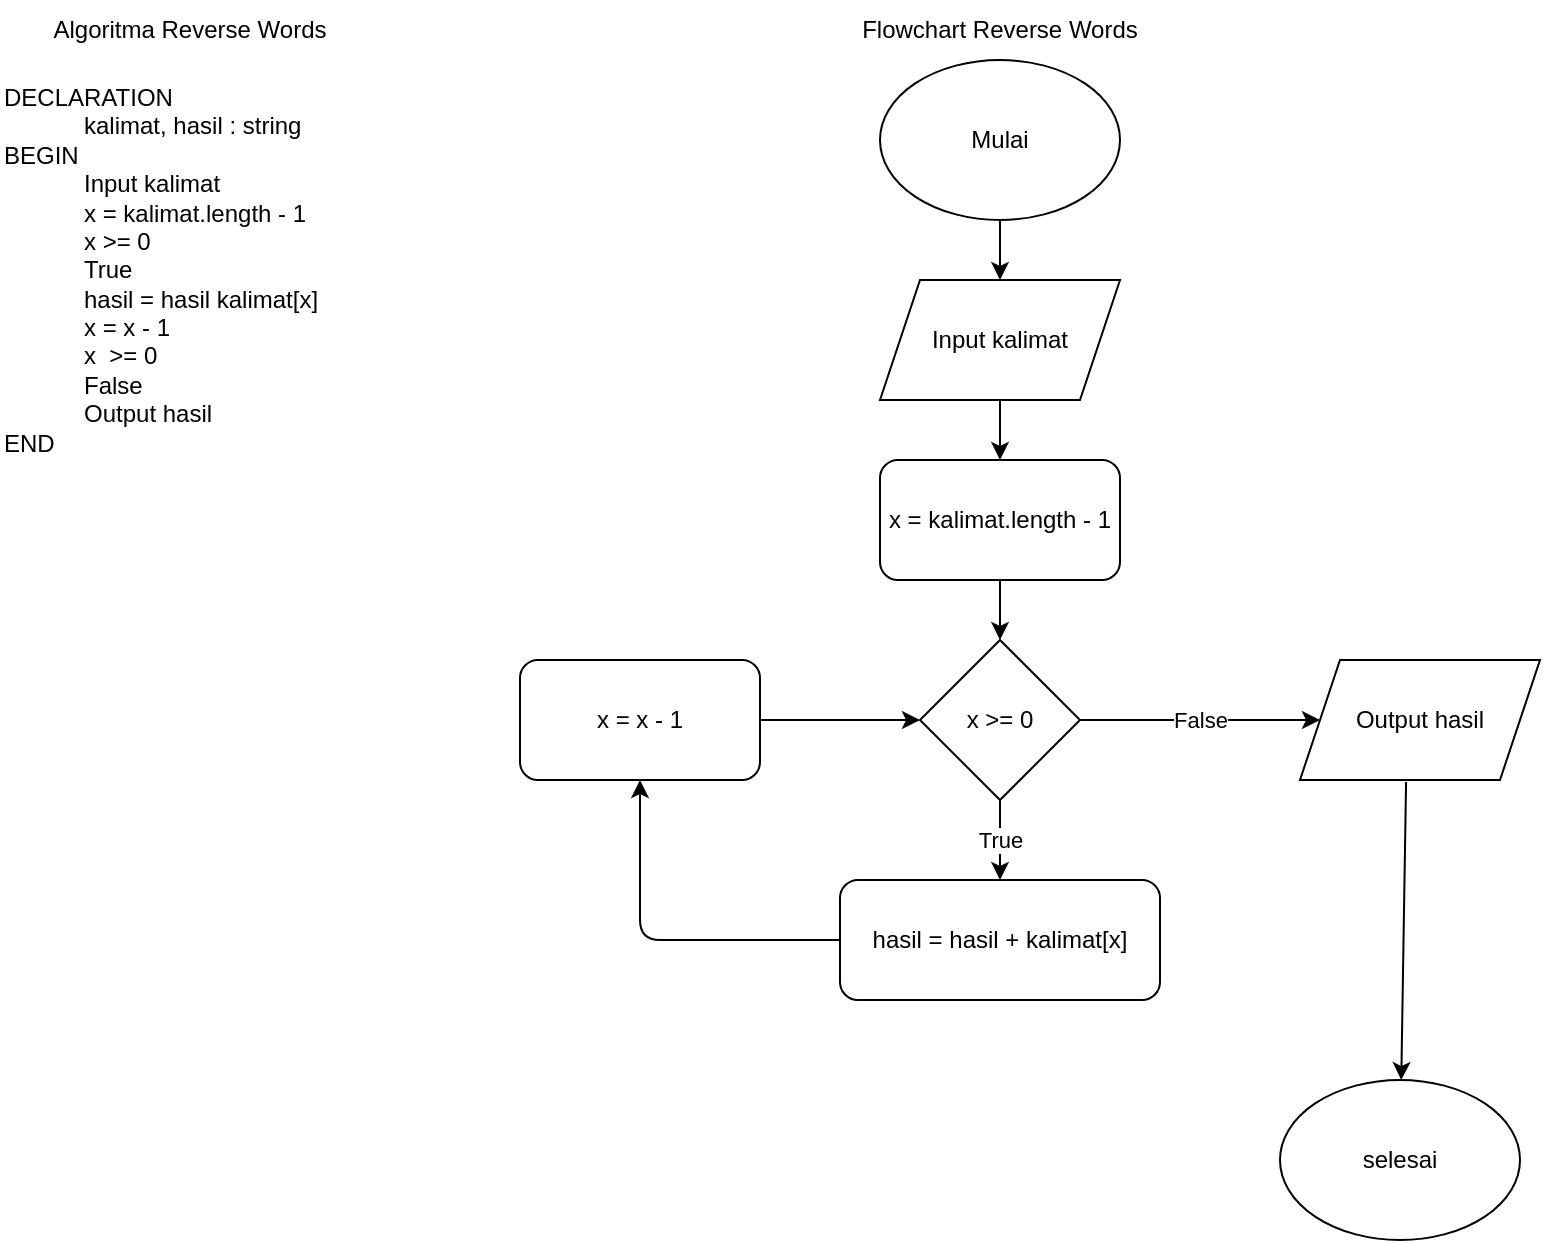 <mxfile>
    <diagram id="TOa9dGRgS3q6oivgtvVb" name="Reverse Word">
        <mxGraphModel dx="662" dy="467" grid="1" gridSize="10" guides="1" tooltips="1" connect="1" arrows="1" fold="1" page="1" pageScale="1" pageWidth="850" pageHeight="1100" math="0" shadow="0">
            <root>
                <mxCell id="0"/>
                <mxCell id="1" parent="0"/>
                <mxCell id="mn5ISRVCu5geyEbbU5Uc-1" value="Algoritma Reverse Words" style="text;html=1;strokeColor=none;fillColor=none;align=center;verticalAlign=middle;whiteSpace=wrap;rounded=0;" parent="1" vertex="1">
                    <mxGeometry x="40" y="10" width="190" height="30" as="geometry"/>
                </mxCell>
                <mxCell id="mn5ISRVCu5geyEbbU5Uc-2" value="Flowchart Reverse Words" style="text;html=1;strokeColor=none;fillColor=none;align=center;verticalAlign=middle;whiteSpace=wrap;rounded=0;" parent="1" vertex="1">
                    <mxGeometry x="450" y="10" width="180" height="30" as="geometry"/>
                </mxCell>
                <mxCell id="lpGfjUdPhOABwasMBf7y-2" style="edgeStyle=none;html=1;exitX=0.5;exitY=1;exitDx=0;exitDy=0;" parent="1" source="mn5ISRVCu5geyEbbU5Uc-3" target="mn5ISRVCu5geyEbbU5Uc-5" edge="1">
                    <mxGeometry relative="1" as="geometry"/>
                </mxCell>
                <mxCell id="mn5ISRVCu5geyEbbU5Uc-3" value="Mulai" style="ellipse;whiteSpace=wrap;html=1;" parent="1" vertex="1">
                    <mxGeometry x="480" y="40" width="120" height="80" as="geometry"/>
                </mxCell>
                <mxCell id="mn5ISRVCu5geyEbbU5Uc-4" value="selesai" style="ellipse;whiteSpace=wrap;html=1;" parent="1" vertex="1">
                    <mxGeometry x="680" y="550" width="120" height="80" as="geometry"/>
                </mxCell>
                <mxCell id="lpGfjUdPhOABwasMBf7y-3" style="edgeStyle=none;html=1;exitX=0.5;exitY=1;exitDx=0;exitDy=0;entryX=0.5;entryY=0;entryDx=0;entryDy=0;" parent="1" source="mn5ISRVCu5geyEbbU5Uc-5" target="UaLauvwLmtNExyvVOHx2-1" edge="1">
                    <mxGeometry relative="1" as="geometry"/>
                </mxCell>
                <mxCell id="mn5ISRVCu5geyEbbU5Uc-5" value="Input kalimat" style="shape=parallelogram;perimeter=parallelogramPerimeter;whiteSpace=wrap;html=1;fixedSize=1;" parent="1" vertex="1">
                    <mxGeometry x="480" y="150" width="120" height="60" as="geometry"/>
                </mxCell>
                <mxCell id="lpGfjUdPhOABwasMBf7y-5" value="True" style="edgeStyle=none;html=1;exitX=0.5;exitY=1;exitDx=0;exitDy=0;" parent="1" source="4AKwACoNtQgpptgiQuhQ-1" target="eS_8iZj4QO6NtaQ4fsOi-2" edge="1">
                    <mxGeometry relative="1" as="geometry"/>
                </mxCell>
                <mxCell id="lpGfjUdPhOABwasMBf7y-8" value="False" style="edgeStyle=none;html=1;exitX=1;exitY=0.5;exitDx=0;exitDy=0;entryX=0;entryY=0.5;entryDx=0;entryDy=0;" parent="1" source="4AKwACoNtQgpptgiQuhQ-1" target="lpGfjUdPhOABwasMBf7y-10" edge="1">
                    <mxGeometry relative="1" as="geometry">
                        <mxPoint x="680" y="370" as="targetPoint"/>
                    </mxGeometry>
                </mxCell>
                <mxCell id="4AKwACoNtQgpptgiQuhQ-1" value="x &amp;gt;= 0" style="rhombus;whiteSpace=wrap;html=1;" parent="1" vertex="1">
                    <mxGeometry x="500" y="330" width="80" height="80" as="geometry"/>
                </mxCell>
                <mxCell id="lpGfjUdPhOABwasMBf7y-4" style="edgeStyle=none;html=1;exitX=0.5;exitY=1;exitDx=0;exitDy=0;entryX=0.5;entryY=0;entryDx=0;entryDy=0;" parent="1" source="UaLauvwLmtNExyvVOHx2-1" target="4AKwACoNtQgpptgiQuhQ-1" edge="1">
                    <mxGeometry relative="1" as="geometry"/>
                </mxCell>
                <mxCell id="UaLauvwLmtNExyvVOHx2-1" value="x = kalimat.length - 1" style="rounded=1;whiteSpace=wrap;html=1;" parent="1" vertex="1">
                    <mxGeometry x="480" y="240" width="120" height="60" as="geometry"/>
                </mxCell>
                <mxCell id="lpGfjUdPhOABwasMBf7y-6" style="edgeStyle=none;html=1;exitX=0;exitY=0.5;exitDx=0;exitDy=0;entryX=0.5;entryY=1;entryDx=0;entryDy=0;" parent="1" source="eS_8iZj4QO6NtaQ4fsOi-2" target="eS_8iZj4QO6NtaQ4fsOi-3" edge="1">
                    <mxGeometry relative="1" as="geometry">
                        <Array as="points">
                            <mxPoint x="360" y="480"/>
                        </Array>
                    </mxGeometry>
                </mxCell>
                <mxCell id="eS_8iZj4QO6NtaQ4fsOi-2" value="hasil = hasil + kalimat[x]" style="rounded=1;whiteSpace=wrap;html=1;" parent="1" vertex="1">
                    <mxGeometry x="460" y="450" width="160" height="60" as="geometry"/>
                </mxCell>
                <mxCell id="lpGfjUdPhOABwasMBf7y-7" style="edgeStyle=none;html=1;exitX=1;exitY=0.5;exitDx=0;exitDy=0;entryX=0;entryY=0.5;entryDx=0;entryDy=0;" parent="1" source="eS_8iZj4QO6NtaQ4fsOi-3" target="4AKwACoNtQgpptgiQuhQ-1" edge="1">
                    <mxGeometry relative="1" as="geometry"/>
                </mxCell>
                <mxCell id="eS_8iZj4QO6NtaQ4fsOi-3" value="x = x - 1" style="rounded=1;whiteSpace=wrap;html=1;" parent="1" vertex="1">
                    <mxGeometry x="300" y="340" width="120" height="60" as="geometry"/>
                </mxCell>
                <mxCell id="lpGfjUdPhOABwasMBf7y-9" style="edgeStyle=none;html=1;exitX=0.442;exitY=1.017;exitDx=0;exitDy=0;exitPerimeter=0;" parent="1" source="lpGfjUdPhOABwasMBf7y-10" target="mn5ISRVCu5geyEbbU5Uc-4" edge="1">
                    <mxGeometry relative="1" as="geometry">
                        <mxPoint x="740" y="400" as="sourcePoint"/>
                    </mxGeometry>
                </mxCell>
                <mxCell id="lpGfjUdPhOABwasMBf7y-10" value="Output hasil" style="shape=parallelogram;perimeter=parallelogramPerimeter;whiteSpace=wrap;html=1;fixedSize=1;" parent="1" vertex="1">
                    <mxGeometry x="690" y="340" width="120" height="60" as="geometry"/>
                </mxCell>
                <mxCell id="-0I0YzwHorTpHdCwM2xW-1" value="DECLARATION&lt;br&gt;&lt;blockquote style=&quot;margin: 0 0 0 40px; border: none; padding: 0px;&quot;&gt;kalimat, hasil : string&lt;/blockquote&gt;&lt;div style=&quot;&quot;&gt;BEGIN&lt;/div&gt;&lt;blockquote style=&quot;margin: 0 0 0 40px; border: none; padding: 0px;&quot;&gt;&lt;div style=&quot;&quot;&gt;Input kalimat&lt;/div&gt;&lt;div style=&quot;&quot;&gt;x = kalimat.length - 1&lt;/div&gt;&lt;div style=&quot;&quot;&gt;x &amp;gt;= 0&lt;/div&gt;&lt;div style=&quot;&quot;&gt;True&lt;/div&gt;&lt;div style=&quot;&quot;&gt;hasil = hasil kalimat[x]&lt;/div&gt;&lt;div style=&quot;&quot;&gt;x = x - 1&lt;/div&gt;&lt;div style=&quot;&quot;&gt;x&amp;nbsp; &amp;gt;= 0&lt;/div&gt;&lt;div style=&quot;&quot;&gt;False&lt;/div&gt;&lt;div style=&quot;&quot;&gt;Output hasil&lt;/div&gt;&lt;/blockquote&gt;&lt;div style=&quot;&quot;&gt;END&lt;/div&gt;" style="text;html=1;strokeColor=none;fillColor=none;align=left;verticalAlign=middle;whiteSpace=wrap;rounded=0;" parent="1" vertex="1">
                    <mxGeometry x="40" y="40" width="220" height="210" as="geometry"/>
                </mxCell>
            </root>
        </mxGraphModel>
    </diagram>
    <diagram id="17cCc5vBiV0tzk2q5nA-" name="Deteksi Palindrom">
        <mxGraphModel dx="662" dy="467" grid="1" gridSize="10" guides="1" tooltips="1" connect="1" arrows="1" fold="1" page="1" pageScale="1" pageWidth="850" pageHeight="1100" math="0" shadow="0">
            <root>
                <mxCell id="0"/>
                <mxCell id="1" parent="0"/>
                <mxCell id="2" value="Algroritma&amp;nbsp;Deteksi Palindrom" style="text;html=1;strokeColor=none;fillColor=none;align=center;verticalAlign=middle;whiteSpace=wrap;rounded=0;" parent="1" vertex="1">
                    <mxGeometry x="60" y="10" width="190" height="30" as="geometry"/>
                </mxCell>
                <mxCell id="3" value="Flowchart&amp;nbsp;Deteksi Palindrom" style="text;html=1;strokeColor=none;fillColor=none;align=center;verticalAlign=middle;whiteSpace=wrap;rounded=0;" parent="1" vertex="1">
                    <mxGeometry x="420" y="10" width="170" height="30" as="geometry"/>
                </mxCell>
                <mxCell id="e9ms3BFo2xDsO8eh85wC-27" style="edgeStyle=none;html=1;exitX=0.5;exitY=1;exitDx=0;exitDy=0;entryX=0.5;entryY=0;entryDx=0;entryDy=0;" parent="1" source="e9ms3BFo2xDsO8eh85wC-3" target="e9ms3BFo2xDsO8eh85wC-5" edge="1">
                    <mxGeometry relative="1" as="geometry"/>
                </mxCell>
                <mxCell id="e9ms3BFo2xDsO8eh85wC-3" value="Mulai" style="ellipse;whiteSpace=wrap;html=1;" parent="1" vertex="1">
                    <mxGeometry x="440" y="50" width="120" height="80" as="geometry"/>
                </mxCell>
                <mxCell id="e9ms3BFo2xDsO8eh85wC-4" value="Selesai" style="ellipse;whiteSpace=wrap;html=1;" parent="1" vertex="1">
                    <mxGeometry x="750" y="790" width="120" height="80" as="geometry"/>
                </mxCell>
                <mxCell id="e9ms3BFo2xDsO8eh85wC-28" style="edgeStyle=none;html=1;exitX=0.5;exitY=1;exitDx=0;exitDy=0;entryX=0.5;entryY=0;entryDx=0;entryDy=0;" parent="1" source="e9ms3BFo2xDsO8eh85wC-5" target="e9ms3BFo2xDsO8eh85wC-7" edge="1">
                    <mxGeometry relative="1" as="geometry"/>
                </mxCell>
                <mxCell id="e9ms3BFo2xDsO8eh85wC-5" value="input text" style="shape=parallelogram;perimeter=parallelogramPerimeter;whiteSpace=wrap;html=1;fixedSize=1;" parent="1" vertex="1">
                    <mxGeometry x="440" y="180" width="120" height="60" as="geometry"/>
                </mxCell>
                <mxCell id="e9ms3BFo2xDsO8eh85wC-16" style="edgeStyle=none;html=1;exitX=0.5;exitY=1;exitDx=0;exitDy=0;entryX=0.5;entryY=0;entryDx=0;entryDy=0;" parent="1" source="e9ms3BFo2xDsO8eh85wC-7" target="e9ms3BFo2xDsO8eh85wC-8" edge="1">
                    <mxGeometry relative="1" as="geometry"/>
                </mxCell>
                <mxCell id="e9ms3BFo2xDsO8eh85wC-7" value="x = text.length - 1" style="rounded=1;whiteSpace=wrap;html=1;" parent="1" vertex="1">
                    <mxGeometry x="440" y="290" width="120" height="60" as="geometry"/>
                </mxCell>
                <mxCell id="e9ms3BFo2xDsO8eh85wC-24" style="edgeStyle=none;html=1;exitX=0.5;exitY=1;exitDx=0;exitDy=0;entryX=0.5;entryY=0;entryDx=0;entryDy=0;" parent="1" source="e9ms3BFo2xDsO8eh85wC-8" target="e9ms3BFo2xDsO8eh85wC-9" edge="1">
                    <mxGeometry relative="1" as="geometry"/>
                </mxCell>
                <mxCell id="e9ms3BFo2xDsO8eh85wC-42" value="True" style="edgeLabel;html=1;align=center;verticalAlign=middle;resizable=0;points=[];" parent="e9ms3BFo2xDsO8eh85wC-24" vertex="1" connectable="0">
                    <mxGeometry x="-0.333" y="1" relative="1" as="geometry">
                        <mxPoint as="offset"/>
                    </mxGeometry>
                </mxCell>
                <mxCell id="e9ms3BFo2xDsO8eh85wC-41" value="False" style="edgeStyle=none;html=1;exitX=1;exitY=0.5;exitDx=0;exitDy=0;entryX=0;entryY=0.5;entryDx=0;entryDy=0;" parent="1" source="e9ms3BFo2xDsO8eh85wC-8" target="e9ms3BFo2xDsO8eh85wC-30" edge="1">
                    <mxGeometry relative="1" as="geometry"/>
                </mxCell>
                <mxCell id="e9ms3BFo2xDsO8eh85wC-8" value="x &amp;gt;= 0" style="rhombus;whiteSpace=wrap;html=1;" parent="1" vertex="1">
                    <mxGeometry x="460" y="390" width="80" height="80" as="geometry"/>
                </mxCell>
                <mxCell id="e9ms3BFo2xDsO8eh85wC-25" style="edgeStyle=none;html=1;exitX=0;exitY=0.5;exitDx=0;exitDy=0;entryX=0.5;entryY=1;entryDx=0;entryDy=0;" parent="1" source="e9ms3BFo2xDsO8eh85wC-9" target="e9ms3BFo2xDsO8eh85wC-10" edge="1">
                    <mxGeometry relative="1" as="geometry">
                        <Array as="points">
                            <mxPoint x="330" y="560"/>
                        </Array>
                    </mxGeometry>
                </mxCell>
                <mxCell id="e9ms3BFo2xDsO8eh85wC-9" value="Hasilpembalik = Hasilpembalik&amp;nbsp;+ text[x]" style="rounded=1;whiteSpace=wrap;html=1;" parent="1" vertex="1">
                    <mxGeometry x="370" y="530" width="260" height="60" as="geometry"/>
                </mxCell>
                <mxCell id="e9ms3BFo2xDsO8eh85wC-26" style="edgeStyle=none;html=1;exitX=1;exitY=0.5;exitDx=0;exitDy=0;entryX=0;entryY=0.5;entryDx=0;entryDy=0;" parent="1" source="e9ms3BFo2xDsO8eh85wC-10" target="e9ms3BFo2xDsO8eh85wC-8" edge="1">
                    <mxGeometry relative="1" as="geometry"/>
                </mxCell>
                <mxCell id="e9ms3BFo2xDsO8eh85wC-10" value="x = x - 1" style="rounded=1;whiteSpace=wrap;html=1;" parent="1" vertex="1">
                    <mxGeometry x="270" y="400" width="120" height="60" as="geometry"/>
                </mxCell>
                <mxCell id="e9ms3BFo2xDsO8eh85wC-35" value="True" style="edgeStyle=none;html=1;exitX=0.5;exitY=1;exitDx=0;exitDy=0;entryX=0.5;entryY=0;entryDx=0;entryDy=0;" parent="1" source="e9ms3BFo2xDsO8eh85wC-30" target="e9ms3BFo2xDsO8eh85wC-33" edge="1">
                    <mxGeometry relative="1" as="geometry"/>
                </mxCell>
                <mxCell id="e9ms3BFo2xDsO8eh85wC-36" value="False" style="edgeStyle=none;html=1;exitX=1;exitY=0.5;exitDx=0;exitDy=0;entryX=0.5;entryY=0;entryDx=0;entryDy=0;" parent="1" source="e9ms3BFo2xDsO8eh85wC-30" target="e9ms3BFo2xDsO8eh85wC-34" edge="1">
                    <mxGeometry x="0.273" relative="1" as="geometry">
                        <Array as="points">
                            <mxPoint x="885" y="430"/>
                        </Array>
                        <mxPoint as="offset"/>
                    </mxGeometry>
                </mxCell>
                <mxCell id="e9ms3BFo2xDsO8eh85wC-30" value="text == Hasilpembalik" style="rhombus;whiteSpace=wrap;html=1;" parent="1" vertex="1">
                    <mxGeometry x="645" y="387.5" width="150" height="85" as="geometry"/>
                </mxCell>
                <mxCell id="e9ms3BFo2xDsO8eh85wC-39" style="edgeStyle=none;html=1;exitX=0.5;exitY=1;exitDx=0;exitDy=0;entryX=0;entryY=0.5;entryDx=0;entryDy=0;" parent="1" source="e9ms3BFo2xDsO8eh85wC-33" target="e9ms3BFo2xDsO8eh85wC-37" edge="1">
                    <mxGeometry relative="1" as="geometry">
                        <Array as="points">
                            <mxPoint x="720" y="700"/>
                        </Array>
                    </mxGeometry>
                </mxCell>
                <mxCell id="e9ms3BFo2xDsO8eh85wC-33" value="hasil == Palindrom" style="rounded=1;whiteSpace=wrap;html=1;" parent="1" vertex="1">
                    <mxGeometry x="660" y="560" width="120" height="30" as="geometry"/>
                </mxCell>
                <mxCell id="e9ms3BFo2xDsO8eh85wC-38" style="edgeStyle=none;html=1;exitX=0.5;exitY=1;exitDx=0;exitDy=0;entryX=1;entryY=0.5;entryDx=0;entryDy=0;" parent="1" source="e9ms3BFo2xDsO8eh85wC-34" target="e9ms3BFo2xDsO8eh85wC-37" edge="1">
                    <mxGeometry relative="1" as="geometry">
                        <Array as="points">
                            <mxPoint x="885" y="700"/>
                        </Array>
                    </mxGeometry>
                </mxCell>
                <mxCell id="e9ms3BFo2xDsO8eh85wC-34" value="hasil == Bukan Palindrom" style="rounded=1;whiteSpace=wrap;html=1;" parent="1" vertex="1">
                    <mxGeometry x="810" y="560" width="150" height="30" as="geometry"/>
                </mxCell>
                <mxCell id="e9ms3BFo2xDsO8eh85wC-40" style="edgeStyle=none;html=1;exitX=0.5;exitY=1;exitDx=0;exitDy=0;entryX=0.5;entryY=0;entryDx=0;entryDy=0;" parent="1" source="e9ms3BFo2xDsO8eh85wC-37" target="e9ms3BFo2xDsO8eh85wC-4" edge="1">
                    <mxGeometry relative="1" as="geometry"/>
                </mxCell>
                <mxCell id="e9ms3BFo2xDsO8eh85wC-37" value="Output hasil" style="shape=parallelogram;perimeter=parallelogramPerimeter;whiteSpace=wrap;html=1;fixedSize=1;" parent="1" vertex="1">
                    <mxGeometry x="750" y="670" width="120" height="60" as="geometry"/>
                </mxCell>
                <mxCell id="e9ms3BFo2xDsO8eh85wC-44" value="DECLARATION&lt;br&gt;&lt;blockquote style=&quot;margin: 0 0 0 40px; border: none; padding: 0px;&quot;&gt;text,hasilpembalik, hasil : string&lt;/blockquote&gt;BEGIN&lt;br&gt;&lt;blockquote style=&quot;margin: 0 0 0 40px; border: none; padding: 0px;&quot;&gt;input text&lt;br&gt;x = text.length - 1&lt;br&gt;x &amp;gt;= 0&lt;br&gt;true&lt;br&gt;Hasilpembalik = Hasilpembalik + text[x]&lt;br&gt;x = x - 1&lt;br&gt;false&lt;br&gt;text == Hasilpembalik&lt;br&gt;true&lt;br&gt;hasil == palindrom&lt;br&gt;false&lt;br&gt;hasil == bukan palindrom&lt;/blockquote&gt;END" style="text;html=1;strokeColor=none;fillColor=none;align=left;verticalAlign=middle;whiteSpace=wrap;rounded=0;" parent="1" vertex="1">
                    <mxGeometry x="60" y="50" width="260" height="250" as="geometry"/>
                </mxCell>
            </root>
        </mxGraphModel>
    </diagram>
</mxfile>